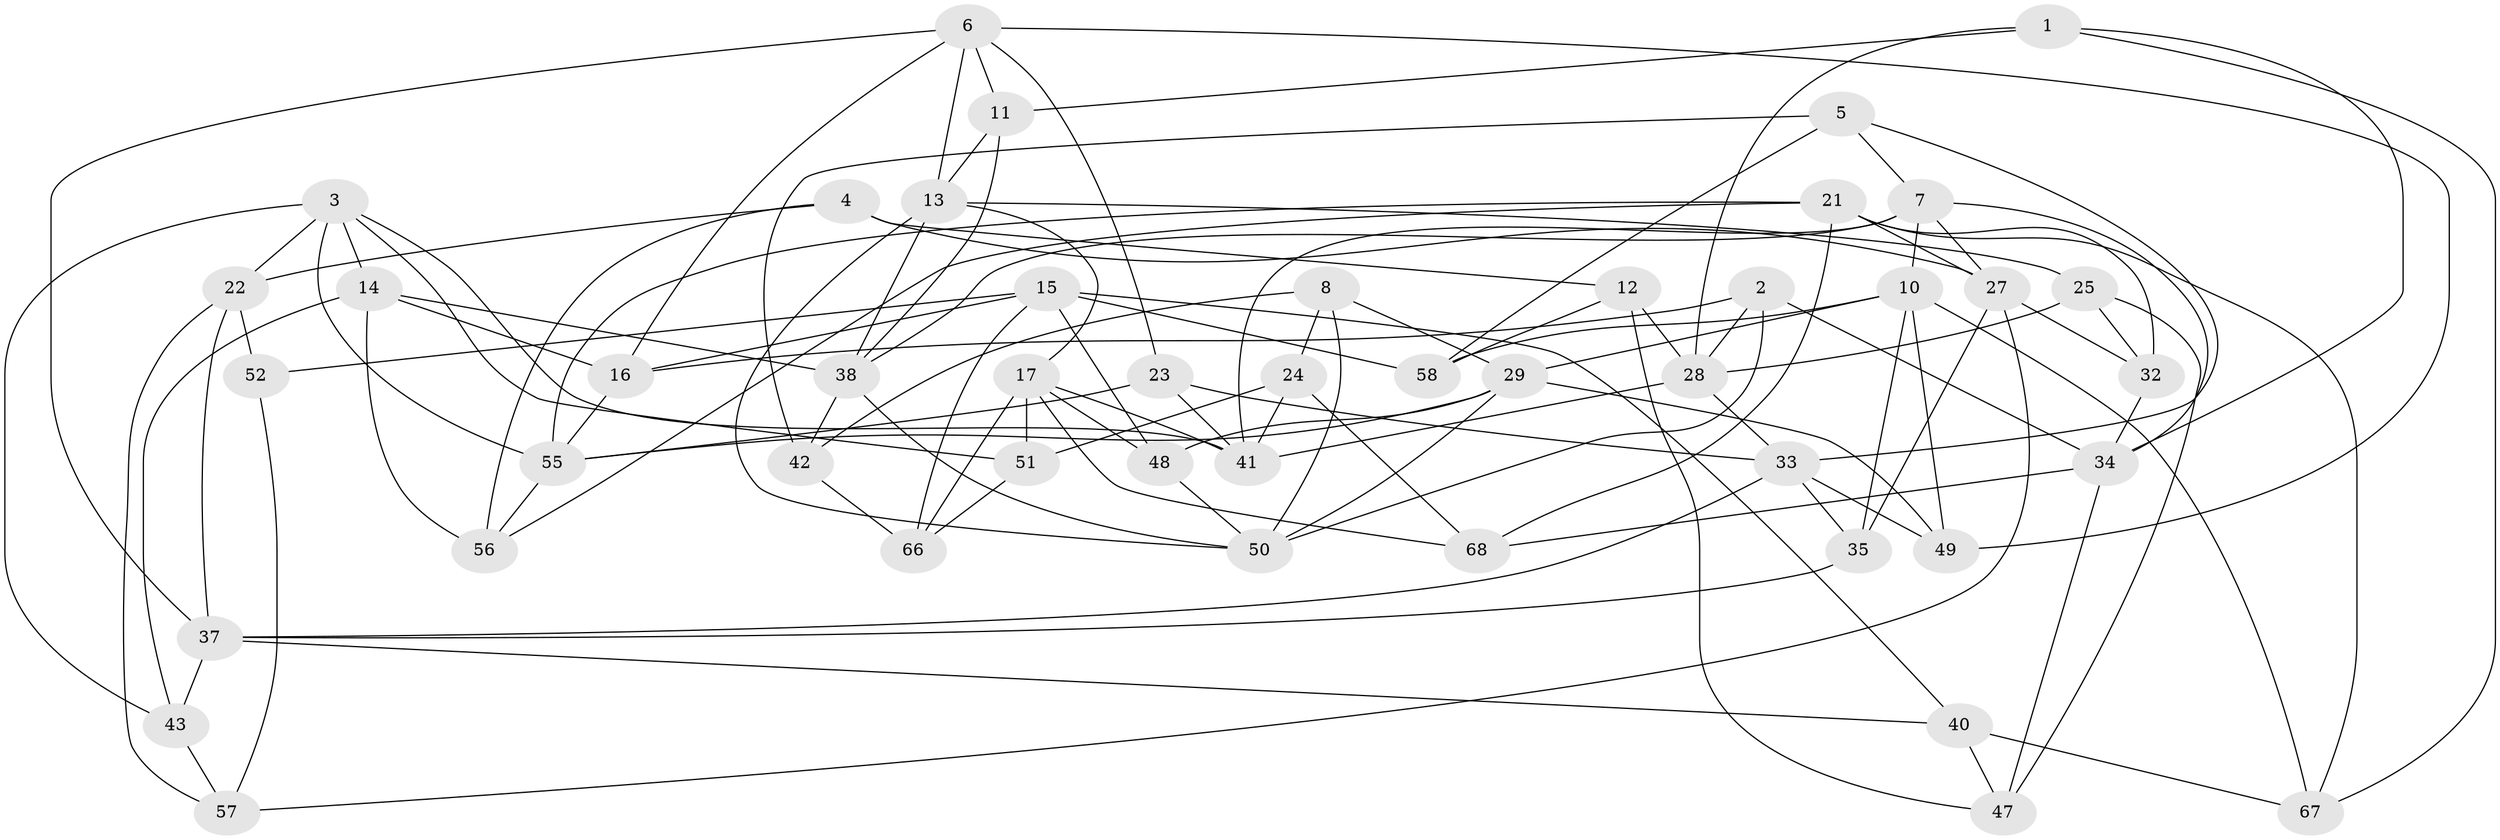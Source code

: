 // Generated by graph-tools (version 1.1) at 2025/52/02/27/25 19:52:28]
// undirected, 47 vertices, 113 edges
graph export_dot {
graph [start="1"]
  node [color=gray90,style=filled];
  1;
  2;
  3 [super="+19"];
  4;
  5;
  6 [super="+9"];
  7 [super="+18"];
  8;
  10 [super="+31"];
  11;
  12;
  13 [super="+20"];
  14 [super="+54"];
  15 [super="+65"];
  16 [super="+60"];
  17 [super="+30"];
  21 [super="+26"];
  22 [super="+59"];
  23;
  24;
  25;
  27 [super="+39"];
  28 [super="+61"];
  29 [super="+45"];
  32;
  33 [super="+36"];
  34 [super="+46"];
  35;
  37 [super="+44"];
  38 [super="+62"];
  40;
  41 [super="+63"];
  42;
  43;
  47;
  48;
  49;
  50 [super="+53"];
  51;
  52;
  55 [super="+64"];
  56;
  57;
  58;
  66;
  67;
  68;
  1 -- 11;
  1 -- 67;
  1 -- 28;
  1 -- 34;
  2 -- 34;
  2 -- 28;
  2 -- 50;
  2 -- 16;
  3 -- 51;
  3 -- 41;
  3 -- 22;
  3 -- 43;
  3 -- 14;
  3 -- 55;
  4 -- 12;
  4 -- 27;
  4 -- 56;
  4 -- 22;
  5 -- 58;
  5 -- 7;
  5 -- 42;
  5 -- 33;
  6 -- 49;
  6 -- 23;
  6 -- 11;
  6 -- 16;
  6 -- 13;
  6 -- 37;
  7 -- 34;
  7 -- 38;
  7 -- 41;
  7 -- 10;
  7 -- 27;
  8 -- 24;
  8 -- 50;
  8 -- 42;
  8 -- 29;
  10 -- 58;
  10 -- 29;
  10 -- 49;
  10 -- 67;
  10 -- 35;
  11 -- 13;
  11 -- 38;
  12 -- 47;
  12 -- 58;
  12 -- 28;
  13 -- 25;
  13 -- 17;
  13 -- 50;
  13 -- 38;
  14 -- 16 [weight=2];
  14 -- 38;
  14 -- 56;
  14 -- 43;
  15 -- 40;
  15 -- 66;
  15 -- 16;
  15 -- 48;
  15 -- 58;
  15 -- 52;
  16 -- 55;
  17 -- 68;
  17 -- 66;
  17 -- 41;
  17 -- 48;
  17 -- 51;
  21 -- 68;
  21 -- 56;
  21 -- 27;
  21 -- 32;
  21 -- 67;
  21 -- 55;
  22 -- 57;
  22 -- 52 [weight=2];
  22 -- 37;
  23 -- 33;
  23 -- 41;
  23 -- 55;
  24 -- 51;
  24 -- 68;
  24 -- 41;
  25 -- 47;
  25 -- 32;
  25 -- 28;
  27 -- 57;
  27 -- 32;
  27 -- 35;
  28 -- 33;
  28 -- 41;
  29 -- 48;
  29 -- 49;
  29 -- 50;
  29 -- 55;
  32 -- 34;
  33 -- 49;
  33 -- 35;
  33 -- 37;
  34 -- 68;
  34 -- 47;
  35 -- 37;
  37 -- 40;
  37 -- 43;
  38 -- 42;
  38 -- 50;
  40 -- 67;
  40 -- 47;
  42 -- 66;
  43 -- 57;
  48 -- 50;
  51 -- 66;
  52 -- 57;
  55 -- 56;
}
